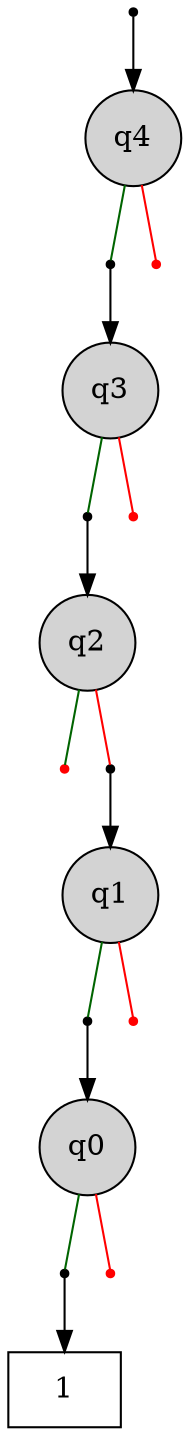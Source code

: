 digraph "DD" {
graph [center=true, ordering=out];
node [shape=circle, center=true];
"T" [ shape = box, label="1" ];
"R" [label="", shape=point];
"0" [ label="q4" ,style=filled, fillcolor=lightgray ];
"0h0"  [label="", shape=point];
"0h2"  [label="", shape=point , fillcolor=red, color=red];
"1" [ label="q3" ,style=filled, fillcolor=lightgray ];
"1h0"  [label="", shape=point];
"1h2"  [label="", shape=point , fillcolor=red, color=red];
"2" [ label="q2" ,style=filled, fillcolor=lightgray ];
"2h0"  [label="", shape=point , fillcolor=red, color=red];
"2h2"  [label="", shape=point];
"3" [ label="q1" ,style=filled, fillcolor=lightgray ];
"3h0"  [label="", shape=point];
"3h2"  [label="", shape=point , fillcolor=red, color=red];
"4" [ label="q0" ,style=filled, fillcolor=lightgray ];
"4h0"  [label="", shape=point ];
"4h2"  [label="", shape=point , fillcolor=red, color=red];

"R" -> "0"
{rank=same; "0h0" "0h2"}
"0" -> "0h0" [arrowhead=none,color=darkgreen];
"0h0" -> "1";
"0" -> "0h2" [arrowhead=none,color=red];
{rank=same; "1h0" "1h2"}
"1" -> "1h0" [arrowhead=none,color=darkgreen];
"1h0" -> "2";
"1" -> "1h2" [arrowhead=none,color=red];
{rank=same; "2h0" "2h2"}
"2" -> "2h0" [arrowhead=none,color=darkgreen];
"2" -> "2h2" [arrowhead=none,color=red];
"2h2" -> "3";
{rank=same; "3h0" "3h2"}
"3" -> "3h0" [arrowhead=none,color=darkgreen];
"3h0" -> "4";
"3" -> "3h2" [arrowhead=none,color=red];
{rank=same; "4h0" "4h2"}
"4" -> "4h0" [arrowhead=none,color=darkgreen];
"4h0"-> "T";
"4" -> "4h2" [arrowhead=none,color=red];

}
